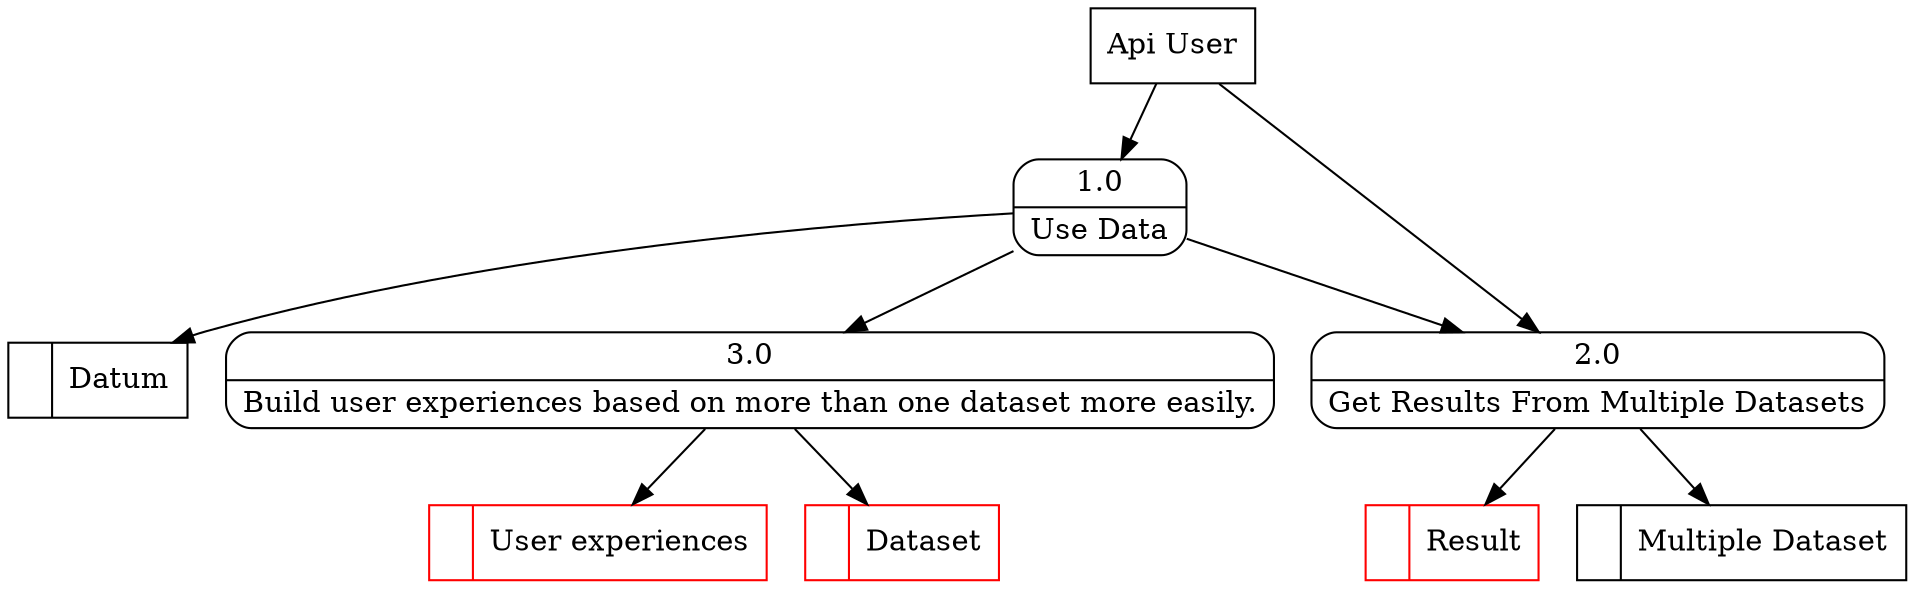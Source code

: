 digraph dfd2{ 
node[shape=record]
200 [label="<f0>  |<f1> Result " color=red];
201 [label="<f0>  |<f1> Multiple Dataset " ];
202 [label="<f0>  |<f1> Datum " ];
203 [label="Api User" shape=box];
204 [label="{<f0> 1.0|<f1> Use Data }" shape=Mrecord];
205 [label="{<f0> 2.0|<f1> Get Results From Multiple Datasets }" shape=Mrecord];
3 [label="{<f0> 3.0|<f1> Build user experiences based on more than one dataset more easily. }" shape=Mrecord];
204 -> 3
1001 [label="<f0>  |<f1> User experiences " color=red];
3 -> 1001
1003 [label="<f0>  |<f1> Dataset " color=red];
3 -> 1003
203 -> 204
203 -> 205
204 -> 205
204 -> 202
205 -> 200
205 -> 201
}